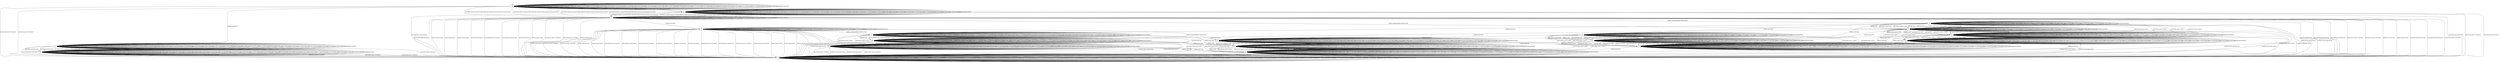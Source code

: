 digraph "../results/lsquicModels/lsquic-PSK-0/learnedModel" {
s0 [label=s0];
s1 [label=s1];
s2 [label=s2];
s3 [label=s3];
s4 [label=s4];
s5 [label=s5];
s6 [label=s6];
s7 [label=s7];
s8 [label=s8];
s9 [label=s9];
s10 [label=s10];
s11 [label=s11];
s12 [label=s12];
s13 [label=s13];
s14 [label=s14];
s15 [label=s15];
s16 [label=s16];
s17 [label=s17];
s18 [label=s18];
s19 [label=s19];
s0 -> s4  [label="initPing_short/PingACK "];
s0 -> s4  [label="initPing_long/PingACK "];
s0 -> s3  [label="initConClose_short/<ConClosed> "];
s0 -> s3  [label="initConClose_long/<ConClosed> "];
s0 -> s2  [label="initCltHello-vldACK_short/initSvrHello,hndEncExt,hndFin,NewSessionTicket,NewSessionTicket "];
s0 -> s2  [label="initCltHello-vldACK_long/initSvrHello,hndEncExt,hndFin,NewSessionTicket,NewSessionTicket "];
s0 -> s2  [label="initCltHello-invldACK_short/initSvrHello,hndEncExt,hndFin,NewSessionTicket,NewSessionTicket "];
s0 -> s2  [label="initCltHello-invldACK_long/initSvrHello,hndEncExt,hndFin,NewSessionTicket,NewSessionTicket "];
s0 -> s0  [label="initNoFr_short/ "];
s0 -> s0  [label="initNoFr_long/ "];
s0 -> s0  [label="initUnxpFrType_short/ "];
s0 -> s0  [label="initUnxpFrType_long/ "];
s0 -> s0  [label="hndPing_short/ "];
s0 -> s0  [label="hndPing_long/ "];
s0 -> s0  [label="hndFin_short/ "];
s0 -> s0  [label="hndFin_long/ "];
s0 -> s0  [label="hndConClose_short/ "];
s0 -> s0  [label="hndConClose_long/ "];
s0 -> s0  [label="hndNoFr_short/ "];
s0 -> s0  [label="hndNoFr_long/ "];
s0 -> s0  [label="hndUnxpFrType_short/ "];
s0 -> s0  [label="hndUnxpFrType_long/ "];
s0 -> s0  [label="VldNewConID_short/ "];
s0 -> s0  [label="VldNewConID_long/ "];
s0 -> s0  [label="InvldNewConID_short/ "];
s0 -> s0  [label="InvldNewConID_long/ "];
s0 -> s0  [label="0rttPing_short/ "];
s0 -> s0  [label="0rttPing_long/ "];
s0 -> s0  [label="0rttConClose_short/ "];
s0 -> s0  [label="0rttConClose_long/ "];
s0 -> s0  [label="0rttFin_short/ "];
s0 -> s0  [label="0rttFin_long/ "];
s0 -> s0  [label="0rttNoFr_short/ "];
s0 -> s0  [label="0rttNoFr_long/ "];
s0 -> s0  [label="0rttUnxpFrType_short/ "];
s0 -> s0  [label="0rttUnxpFrType_long/ "];
s0 -> s0  [label="0rttACK_short/ "];
s0 -> s0  [label="0rttACK_long/ "];
s0 -> s0  [label="[ChgDestConID-Ori]/ "];
s0 -> s1  [label="[RmPadFrmInitPkts]/ "];
s1 -> s1  [label="initPing_short/ "];
s1 -> s1  [label="initPing_long/ "];
s1 -> s3  [label="initConClose_short/<ConClosed> "];
s1 -> s3  [label="initConClose_long/<ConClosed> "];
s1 -> s6  [label="initCltHello-vldACK_short/ "];
s1 -> s6  [label="initCltHello-vldACK_long/ "];
s1 -> s6  [label="initCltHello-invldACK_short/ "];
s1 -> s6  [label="initCltHello-invldACK_long/ "];
s1 -> s1  [label="initNoFr_short/ "];
s1 -> s1  [label="initNoFr_long/ "];
s1 -> s1  [label="initUnxpFrType_short/ "];
s1 -> s1  [label="initUnxpFrType_long/ "];
s1 -> s1  [label="hndPing_short/ "];
s1 -> s1  [label="hndPing_long/ "];
s1 -> s1  [label="hndFin_short/ "];
s1 -> s1  [label="hndFin_long/ "];
s1 -> s1  [label="hndConClose_short/ "];
s1 -> s1  [label="hndConClose_long/ "];
s1 -> s1  [label="hndNoFr_short/ "];
s1 -> s1  [label="hndNoFr_long/ "];
s1 -> s1  [label="hndUnxpFrType_short/ "];
s1 -> s1  [label="hndUnxpFrType_long/ "];
s1 -> s1  [label="VldNewConID_short/ "];
s1 -> s1  [label="VldNewConID_long/ "];
s1 -> s1  [label="InvldNewConID_short/ "];
s1 -> s1  [label="InvldNewConID_long/ "];
s1 -> s1  [label="0rttPing_short/ "];
s1 -> s1  [label="0rttPing_long/ "];
s1 -> s1  [label="0rttConClose_short/ "];
s1 -> s1  [label="0rttConClose_long/ "];
s1 -> s1  [label="0rttFin_short/ "];
s1 -> s1  [label="0rttFin_long/ "];
s1 -> s1  [label="0rttNoFr_short/ "];
s1 -> s1  [label="0rttNoFr_long/ "];
s1 -> s1  [label="0rttUnxpFrType_short/ "];
s1 -> s1  [label="0rttUnxpFrType_long/ "];
s1 -> s1  [label="0rttACK_short/ "];
s1 -> s1  [label="0rttACK_long/ "];
s1 -> s1  [label="[ChgDestConID-Ori]/ "];
s1 -> s1  [label="[RmPadFrmInitPkts]/ "];
s2 -> s2  [label="initPing_short/PingACK "];
s2 -> s2  [label="initPing_long/PingACK "];
s2 -> s3  [label="initConClose_short/<ConClosed> "];
s2 -> s3  [label="initConClose_long/<ConClosed> "];
s2 -> s2  [label="initCltHello-vldACK_short/ "];
s2 -> s2  [label="initCltHello-vldACK_long/ "];
s2 -> s2  [label="initCltHello-invldACK_short/ "];
s2 -> s2  [label="initCltHello-invldACK_long/ "];
s2 -> s3  [label="initNoFr_short/ConClose "];
s2 -> s3  [label="initNoFr_long/ConClose "];
s2 -> s3  [label="initUnxpFrType_short/ConClose "];
s2 -> s3  [label="initUnxpFrType_long/ConClose "];
s2 -> s2  [label="hndPing_short/PingACK "];
s2 -> s2  [label="hndPing_long/PingACK "];
s2 -> s5  [label="hndFin_short/HndshkDone,VldNewConID "];
s2 -> s12  [label="hndFin_long/HndshkDone,VldNewConID "];
s2 -> s3  [label="hndConClose_short/<ConClosed> "];
s2 -> s3  [label="hndConClose_long/<ConClosed> "];
s2 -> s3  [label="hndNoFr_short/ConClose "];
s2 -> s3  [label="hndNoFr_long/ConClose "];
s2 -> s3  [label="hndUnxpFrType_short/ConClose "];
s2 -> s3  [label="hndUnxpFrType_long/ConClose "];
s2 -> s2  [label="VldNewConID_short/ "];
s2 -> s2  [label="VldNewConID_long/ "];
s2 -> s2  [label="InvldNewConID_short/ "];
s2 -> s2  [label="InvldNewConID_long/ "];
s2 -> s2  [label="0rttPing_short/PingACK "];
s2 -> s2  [label="0rttPing_long/PingACK "];
s2 -> s3  [label="0rttConClose_short/<ConClosed> "];
s2 -> s3  [label="0rttConClose_long/<ConClosed> "];
s2 -> s3  [label="0rttFin_short/ConClose "];
s2 -> s3  [label="0rttFin_long/ConClose "];
s2 -> s3  [label="0rttNoFr_short/ConClose "];
s2 -> s3  [label="0rttNoFr_long/ConClose "];
s2 -> s3  [label="0rttUnxpFrType_short/ConClose "];
s2 -> s3  [label="0rttUnxpFrType_long/ConClose "];
s2 -> s3  [label="0rttACK_short/ConClose "];
s2 -> s3  [label="0rttACK_long/ConClose "];
s2 -> s16  [label="[ChgDestConID-Ori]/ "];
s2 -> s2  [label="[RmPadFrmInitPkts]/ "];
s3 -> s3  [label="initPing_short/<ConClosed> "];
s3 -> s3  [label="initPing_long/<ConClosed> "];
s3 -> s3  [label="initConClose_short/<ConClosed> "];
s3 -> s3  [label="initConClose_long/<ConClosed> "];
s3 -> s3  [label="initCltHello-vldACK_short/<ConClosed> "];
s3 -> s3  [label="initCltHello-vldACK_long/<ConClosed> "];
s3 -> s3  [label="initCltHello-invldACK_short/<ConClosed> "];
s3 -> s3  [label="initCltHello-invldACK_long/<ConClosed> "];
s3 -> s3  [label="initNoFr_short/<ConClosed> "];
s3 -> s3  [label="initNoFr_long/<ConClosed> "];
s3 -> s3  [label="initUnxpFrType_short/<ConClosed> "];
s3 -> s3  [label="initUnxpFrType_long/<ConClosed> "];
s3 -> s3  [label="hndPing_short/<ConClosed> "];
s3 -> s3  [label="hndPing_long/<ConClosed> "];
s3 -> s3  [label="hndFin_short/<ConClosed> "];
s3 -> s3  [label="hndFin_long/<ConClosed> "];
s3 -> s3  [label="hndConClose_short/<ConClosed> "];
s3 -> s3  [label="hndConClose_long/<ConClosed> "];
s3 -> s3  [label="hndNoFr_short/<ConClosed> "];
s3 -> s3  [label="hndNoFr_long/<ConClosed> "];
s3 -> s3  [label="hndUnxpFrType_short/<ConClosed> "];
s3 -> s3  [label="hndUnxpFrType_long/<ConClosed> "];
s3 -> s3  [label="VldNewConID_short/<ConClosed> "];
s3 -> s3  [label="VldNewConID_long/<ConClosed> "];
s3 -> s3  [label="InvldNewConID_short/<ConClosed> "];
s3 -> s3  [label="InvldNewConID_long/<ConClosed> "];
s3 -> s3  [label="0rttPing_short/<ConClosed> "];
s3 -> s3  [label="0rttPing_long/<ConClosed> "];
s3 -> s3  [label="0rttConClose_short/<ConClosed> "];
s3 -> s3  [label="0rttConClose_long/<ConClosed> "];
s3 -> s3  [label="0rttFin_short/<ConClosed> "];
s3 -> s3  [label="0rttFin_long/<ConClosed> "];
s3 -> s3  [label="0rttNoFr_short/<ConClosed> "];
s3 -> s3  [label="0rttNoFr_long/<ConClosed> "];
s3 -> s3  [label="0rttUnxpFrType_short/<ConClosed> "];
s3 -> s3  [label="0rttUnxpFrType_long/<ConClosed> "];
s3 -> s3  [label="0rttACK_short/<ConClosed> "];
s3 -> s3  [label="0rttACK_long/<ConClosed> "];
s3 -> s3  [label="[ChgDestConID-Ori]/<ConClosed> "];
s3 -> s3  [label="[RmPadFrmInitPkts]/<ConClosed> "];
s4 -> s4  [label="initPing_short/PingACK "];
s4 -> s4  [label="initPing_long/PingACK "];
s4 -> s3  [label="initConClose_short/<ConClosed> "];
s4 -> s3  [label="initConClose_long/<ConClosed> "];
s4 -> s2  [label="initCltHello-vldACK_short/initSvrHello,hndEncExt,hndFin,NewSessionTicket,NewSessionTicket "];
s4 -> s2  [label="initCltHello-vldACK_long/initSvrHello,hndEncExt,hndFin,NewSessionTicket,NewSessionTicket "];
s4 -> s2  [label="initCltHello-invldACK_short/initSvrHello,hndEncExt,hndFin,NewSessionTicket,NewSessionTicket "];
s4 -> s2  [label="initCltHello-invldACK_long/initSvrHello,hndEncExt,hndFin,NewSessionTicket,NewSessionTicket "];
s4 -> s4  [label="initNoFr_short/ "];
s4 -> s4  [label="initNoFr_long/ "];
s4 -> s3  [label="initUnxpFrType_short/ConClose "];
s4 -> s3  [label="initUnxpFrType_long/ConClose "];
s4 -> s4  [label="hndPing_short/ "];
s4 -> s4  [label="hndPing_long/ "];
s4 -> s4  [label="hndFin_short/ "];
s4 -> s4  [label="hndFin_long/ "];
s4 -> s4  [label="hndConClose_short/ "];
s4 -> s4  [label="hndConClose_long/ "];
s4 -> s4  [label="hndNoFr_short/ "];
s4 -> s4  [label="hndNoFr_long/ "];
s4 -> s4  [label="hndUnxpFrType_short/ "];
s4 -> s4  [label="hndUnxpFrType_long/ "];
s4 -> s4  [label="VldNewConID_short/ "];
s4 -> s4  [label="VldNewConID_long/ "];
s4 -> s4  [label="InvldNewConID_short/ "];
s4 -> s4  [label="InvldNewConID_long/ "];
s4 -> s4  [label="0rttPing_short/ "];
s4 -> s4  [label="0rttPing_long/ "];
s4 -> s4  [label="0rttConClose_short/ "];
s4 -> s4  [label="0rttConClose_long/ "];
s4 -> s4  [label="0rttFin_short/ "];
s4 -> s4  [label="0rttFin_long/ "];
s4 -> s4  [label="0rttNoFr_short/ "];
s4 -> s4  [label="0rttNoFr_long/ "];
s4 -> s4  [label="0rttUnxpFrType_short/ "];
s4 -> s4  [label="0rttUnxpFrType_long/ "];
s4 -> s4  [label="0rttACK_short/ "];
s4 -> s4  [label="0rttACK_long/ "];
s4 -> s4  [label="[ChgDestConID-Ori]/ "];
s4 -> s4  [label="[RmPadFrmInitPkts]/ "];
s5 -> s5  [label="initPing_short/ "];
s5 -> s12  [label="initPing_long/ "];
s5 -> s15  [label="initConClose_short/<ConAct> "];
s5 -> s15  [label="initConClose_long/<ConAct> "];
s5 -> s5  [label="initCltHello-vldACK_short/ "];
s5 -> s12  [label="initCltHello-vldACK_long/ "];
s5 -> s5  [label="initCltHello-invldACK_short/ "];
s5 -> s12  [label="initCltHello-invldACK_long/ "];
s5 -> s5  [label="initNoFr_short/ "];
s5 -> s12  [label="initNoFr_long/ "];
s5 -> s5  [label="initUnxpFrType_short/ "];
s5 -> s12  [label="initUnxpFrType_long/ "];
s5 -> s5  [label="hndPing_short/ "];
s5 -> s12  [label="hndPing_long/ "];
s5 -> s5  [label="hndFin_short/ "];
s5 -> s12  [label="hndFin_long/ "];
s5 -> s15  [label="hndConClose_short/<ConAct> "];
s5 -> s15  [label="hndConClose_long/<ConAct> "];
s5 -> s5  [label="hndNoFr_short/ "];
s5 -> s12  [label="hndNoFr_long/ "];
s5 -> s5  [label="hndUnxpFrType_short/ "];
s5 -> s12  [label="hndUnxpFrType_long/ "];
s5 -> s8  [label="VldNewConID_short/ "];
s5 -> s19  [label="VldNewConID_long/ "];
s5 -> s3  [label="InvldNewConID_short/ConClose "];
s5 -> s3  [label="InvldNewConID_long/ConClose "];
s5 -> s5  [label="0rttPing_short/ "];
s5 -> s5  [label="0rttPing_long/ "];
s5 -> s5  [label="0rttConClose_short/ "];
s5 -> s5  [label="0rttConClose_long/ "];
s5 -> s5  [label="0rttFin_short/ "];
s5 -> s5  [label="0rttFin_long/ "];
s5 -> s5  [label="0rttNoFr_short/ "];
s5 -> s5  [label="0rttNoFr_long/ "];
s5 -> s5  [label="0rttUnxpFrType_short/ "];
s5 -> s5  [label="0rttUnxpFrType_long/ "];
s5 -> s5  [label="0rttACK_short/ "];
s5 -> s5  [label="0rttACK_long/ "];
s5 -> s7  [label="[ChgDestConID-Ori]/ "];
s5 -> s5  [label="[RmPadFrmInitPkts]/ "];
s6 -> s6  [label="initPing_short/ "];
s6 -> s6  [label="initPing_long/ "];
s6 -> s3  [label="initConClose_short/<ConClosed> "];
s6 -> s3  [label="initConClose_long/<ConClosed> "];
s6 -> s6  [label="initCltHello-vldACK_short/ "];
s6 -> s6  [label="initCltHello-vldACK_long/ "];
s6 -> s6  [label="initCltHello-invldACK_short/ "];
s6 -> s6  [label="initCltHello-invldACK_long/ "];
s6 -> s6  [label="initNoFr_short/ "];
s6 -> s6  [label="initNoFr_long/ "];
s6 -> s6  [label="initUnxpFrType_short/ "];
s6 -> s6  [label="initUnxpFrType_long/ "];
s6 -> s6  [label="hndPing_short/ "];
s6 -> s6  [label="hndPing_long/ "];
s6 -> s6  [label="hndFin_short/ "];
s6 -> s6  [label="hndFin_long/ "];
s6 -> s6  [label="hndConClose_short/ "];
s6 -> s6  [label="hndConClose_long/ "];
s6 -> s6  [label="hndNoFr_short/ "];
s6 -> s6  [label="hndNoFr_long/ "];
s6 -> s6  [label="hndUnxpFrType_short/ "];
s6 -> s6  [label="hndUnxpFrType_long/ "];
s6 -> s6  [label="VldNewConID_short/ "];
s6 -> s6  [label="VldNewConID_long/ "];
s6 -> s6  [label="InvldNewConID_short/ "];
s6 -> s6  [label="InvldNewConID_long/ "];
s6 -> s6  [label="0rttPing_short/ "];
s6 -> s6  [label="0rttPing_long/ "];
s6 -> s3  [label="0rttConClose_short/<ConClosed> "];
s6 -> s3  [label="0rttConClose_long/<ConClosed> "];
s6 -> s6  [label="0rttFin_short/ "];
s6 -> s6  [label="0rttFin_long/ "];
s6 -> s6  [label="0rttNoFr_short/ "];
s6 -> s6  [label="0rttNoFr_long/ "];
s6 -> s6  [label="0rttUnxpFrType_short/ "];
s6 -> s6  [label="0rttUnxpFrType_long/ "];
s6 -> s6  [label="0rttACK_short/ "];
s6 -> s6  [label="0rttACK_long/ "];
s6 -> s6  [label="[ChgDestConID-Ori]/ "];
s6 -> s6  [label="[RmPadFrmInitPkts]/ "];
s7 -> s7  [label="initPing_short/ "];
s7 -> s7  [label="initPing_long/ "];
s7 -> s7  [label="initConClose_short/ "];
s7 -> s7  [label="initConClose_long/ "];
s7 -> s7  [label="initCltHello-vldACK_short/ "];
s7 -> s7  [label="initCltHello-vldACK_long/ "];
s7 -> s7  [label="initCltHello-invldACK_short/ "];
s7 -> s7  [label="initCltHello-invldACK_long/ "];
s7 -> s7  [label="initNoFr_short/ "];
s7 -> s7  [label="initNoFr_long/ "];
s7 -> s7  [label="initUnxpFrType_short/ "];
s7 -> s7  [label="initUnxpFrType_long/ "];
s7 -> s7  [label="hndPing_short/ "];
s7 -> s18  [label="hndPing_long/ "];
s7 -> s7  [label="hndFin_short/ "];
s7 -> s18  [label="hndFin_long/ "];
s7 -> s10  [label="hndConClose_short/<ConAct> "];
s7 -> s10  [label="hndConClose_long/<ConAct> "];
s7 -> s7  [label="hndNoFr_short/ "];
s7 -> s18  [label="hndNoFr_long/ "];
s7 -> s7  [label="hndUnxpFrType_short/ "];
s7 -> s18  [label="hndUnxpFrType_long/ "];
s7 -> s9  [label="VldNewConID_short/ "];
s7 -> s17  [label="VldNewConID_long/ "];
s7 -> s3  [label="InvldNewConID_short/ConClose "];
s7 -> s3  [label="InvldNewConID_long/ConClose "];
s7 -> s7  [label="0rttPing_short/ "];
s7 -> s7  [label="0rttPing_long/ "];
s7 -> s7  [label="0rttConClose_short/ "];
s7 -> s7  [label="0rttConClose_long/ "];
s7 -> s7  [label="0rttFin_short/ "];
s7 -> s7  [label="0rttFin_long/ "];
s7 -> s7  [label="0rttNoFr_short/ "];
s7 -> s7  [label="0rttNoFr_long/ "];
s7 -> s7  [label="0rttUnxpFrType_short/ "];
s7 -> s7  [label="0rttUnxpFrType_long/ "];
s7 -> s7  [label="0rttACK_short/ "];
s7 -> s7  [label="0rttACK_long/ "];
s7 -> s7  [label="[ChgDestConID-Ori]/ "];
s7 -> s7  [label="[RmPadFrmInitPkts]/ "];
s8 -> s8  [label="initPing_short/ "];
s8 -> s19  [label="initPing_long/ "];
s8 -> s14  [label="initConClose_short/<ConAct> "];
s8 -> s14  [label="initConClose_long/<ConAct> "];
s8 -> s8  [label="initCltHello-vldACK_short/ "];
s8 -> s19  [label="initCltHello-vldACK_long/ "];
s8 -> s8  [label="initCltHello-invldACK_short/ "];
s8 -> s19  [label="initCltHello-invldACK_long/ "];
s8 -> s8  [label="initNoFr_short/ "];
s8 -> s19  [label="initNoFr_long/ "];
s8 -> s8  [label="initUnxpFrType_short/ "];
s8 -> s19  [label="initUnxpFrType_long/ "];
s8 -> s8  [label="hndPing_short/ "];
s8 -> s19  [label="hndPing_long/ "];
s8 -> s8  [label="hndFin_short/ "];
s8 -> s19  [label="hndFin_long/ "];
s8 -> s14  [label="hndConClose_short/<ConAct> "];
s8 -> s14  [label="hndConClose_long/<ConAct> "];
s8 -> s8  [label="hndNoFr_short/ "];
s8 -> s19  [label="hndNoFr_long/ "];
s8 -> s8  [label="hndUnxpFrType_short/ "];
s8 -> s19  [label="hndUnxpFrType_long/ "];
s8 -> s8  [label="VldNewConID_short/ "];
s8 -> s19  [label="VldNewConID_long/ "];
s8 -> s8  [label="InvldNewConID_short/ "];
s8 -> s19  [label="InvldNewConID_long/ "];
s8 -> s8  [label="0rttPing_short/ "];
s8 -> s8  [label="0rttPing_long/ "];
s8 -> s8  [label="0rttConClose_short/ "];
s8 -> s8  [label="0rttConClose_long/ "];
s8 -> s8  [label="0rttFin_short/ "];
s8 -> s8  [label="0rttFin_long/ "];
s8 -> s8  [label="0rttNoFr_short/ "];
s8 -> s8  [label="0rttNoFr_long/ "];
s8 -> s8  [label="0rttUnxpFrType_short/ "];
s8 -> s8  [label="0rttUnxpFrType_long/ "];
s8 -> s8  [label="0rttACK_short/ "];
s8 -> s8  [label="0rttACK_long/ "];
s8 -> s9  [label="[ChgDestConID-Ori]/ "];
s8 -> s8  [label="[RmPadFrmInitPkts]/ "];
s9 -> s9  [label="initPing_short/ "];
s9 -> s9  [label="initPing_long/ "];
s9 -> s9  [label="initConClose_short/ "];
s9 -> s9  [label="initConClose_long/ "];
s9 -> s9  [label="initCltHello-vldACK_short/ "];
s9 -> s9  [label="initCltHello-vldACK_long/ "];
s9 -> s9  [label="initCltHello-invldACK_short/ "];
s9 -> s9  [label="initCltHello-invldACK_long/ "];
s9 -> s9  [label="initNoFr_short/ "];
s9 -> s9  [label="initNoFr_long/ "];
s9 -> s9  [label="initUnxpFrType_short/ "];
s9 -> s9  [label="initUnxpFrType_long/ "];
s9 -> s9  [label="hndPing_short/ "];
s9 -> s17  [label="hndPing_long/ "];
s9 -> s9  [label="hndFin_short/ "];
s9 -> s17  [label="hndFin_long/ "];
s9 -> s11  [label="hndConClose_short/<ConAct> "];
s9 -> s11  [label="hndConClose_long/<ConAct> "];
s9 -> s9  [label="hndNoFr_short/ "];
s9 -> s17  [label="hndNoFr_long/ "];
s9 -> s9  [label="hndUnxpFrType_short/ "];
s9 -> s17  [label="hndUnxpFrType_long/ "];
s9 -> s9  [label="VldNewConID_short/ "];
s9 -> s17  [label="VldNewConID_long/ "];
s9 -> s9  [label="InvldNewConID_short/ "];
s9 -> s17  [label="InvldNewConID_long/ "];
s9 -> s9  [label="0rttPing_short/ "];
s9 -> s9  [label="0rttPing_long/ "];
s9 -> s9  [label="0rttConClose_short/ "];
s9 -> s9  [label="0rttConClose_long/ "];
s9 -> s9  [label="0rttFin_short/ "];
s9 -> s9  [label="0rttFin_long/ "];
s9 -> s9  [label="0rttNoFr_short/ "];
s9 -> s9  [label="0rttNoFr_long/ "];
s9 -> s9  [label="0rttUnxpFrType_short/ "];
s9 -> s9  [label="0rttUnxpFrType_long/ "];
s9 -> s9  [label="0rttACK_short/ "];
s9 -> s9  [label="0rttACK_long/ "];
s9 -> s9  [label="[ChgDestConID-Ori]/ "];
s9 -> s9  [label="[RmPadFrmInitPkts]/ "];
s10 -> s10  [label="initPing_short/ "];
s10 -> s10  [label="initPing_long/ "];
s10 -> s10  [label="initConClose_short/ "];
s10 -> s10  [label="initConClose_long/ "];
s10 -> s10  [label="initCltHello-vldACK_short/ "];
s10 -> s10  [label="initCltHello-vldACK_long/ "];
s10 -> s10  [label="initCltHello-invldACK_short/ "];
s10 -> s10  [label="initCltHello-invldACK_long/ "];
s10 -> s10  [label="initNoFr_short/ "];
s10 -> s10  [label="initNoFr_long/ "];
s10 -> s10  [label="initUnxpFrType_short/ "];
s10 -> s10  [label="initUnxpFrType_long/ "];
s10 -> s10  [label="hndPing_short/ "];
s10 -> s10  [label="hndPing_long/ "];
s10 -> s10  [label="hndFin_short/ "];
s10 -> s10  [label="hndFin_long/ "];
s10 -> s3  [label="hndConClose_short/<ConClosed> "];
s10 -> s3  [label="hndConClose_long/<ConClosed> "];
s10 -> s10  [label="hndNoFr_short/ "];
s10 -> s10  [label="hndNoFr_long/ "];
s10 -> s10  [label="hndUnxpFrType_short/ "];
s10 -> s10  [label="hndUnxpFrType_long/ "];
s10 -> s11  [label="VldNewConID_short/ "];
s10 -> s11  [label="VldNewConID_long/ "];
s10 -> s3  [label="InvldNewConID_short/ConClose "];
s10 -> s3  [label="InvldNewConID_long/ConClose "];
s10 -> s10  [label="0rttPing_short/ "];
s10 -> s10  [label="0rttPing_long/ "];
s10 -> s10  [label="0rttConClose_short/ "];
s10 -> s10  [label="0rttConClose_long/ "];
s10 -> s10  [label="0rttFin_short/ "];
s10 -> s10  [label="0rttFin_long/ "];
s10 -> s10  [label="0rttNoFr_short/ "];
s10 -> s10  [label="0rttNoFr_long/ "];
s10 -> s10  [label="0rttUnxpFrType_short/ "];
s10 -> s10  [label="0rttUnxpFrType_long/ "];
s10 -> s10  [label="0rttACK_short/ "];
s10 -> s10  [label="0rttACK_long/ "];
s10 -> s10  [label="[ChgDestConID-Ori]/ "];
s10 -> s10  [label="[RmPadFrmInitPkts]/ "];
s11 -> s11  [label="initPing_short/ "];
s11 -> s11  [label="initPing_long/ "];
s11 -> s11  [label="initConClose_short/ "];
s11 -> s11  [label="initConClose_long/ "];
s11 -> s11  [label="initCltHello-vldACK_short/ "];
s11 -> s11  [label="initCltHello-vldACK_long/ "];
s11 -> s11  [label="initCltHello-invldACK_short/ "];
s11 -> s11  [label="initCltHello-invldACK_long/ "];
s11 -> s11  [label="initNoFr_short/ "];
s11 -> s11  [label="initNoFr_long/ "];
s11 -> s11  [label="initUnxpFrType_short/ "];
s11 -> s11  [label="initUnxpFrType_long/ "];
s11 -> s11  [label="hndPing_short/ "];
s11 -> s11  [label="hndPing_long/ "];
s11 -> s11  [label="hndFin_short/ "];
s11 -> s11  [label="hndFin_long/ "];
s11 -> s3  [label="hndConClose_short/<ConClosed> "];
s11 -> s3  [label="hndConClose_long/<ConClosed> "];
s11 -> s11  [label="hndNoFr_short/ "];
s11 -> s11  [label="hndNoFr_long/ "];
s11 -> s11  [label="hndUnxpFrType_short/ "];
s11 -> s11  [label="hndUnxpFrType_long/ "];
s11 -> s11  [label="VldNewConID_short/ "];
s11 -> s11  [label="VldNewConID_long/ "];
s11 -> s11  [label="InvldNewConID_short/ "];
s11 -> s11  [label="InvldNewConID_long/ "];
s11 -> s11  [label="0rttPing_short/ "];
s11 -> s11  [label="0rttPing_long/ "];
s11 -> s11  [label="0rttConClose_short/ "];
s11 -> s11  [label="0rttConClose_long/ "];
s11 -> s11  [label="0rttFin_short/ "];
s11 -> s11  [label="0rttFin_long/ "];
s11 -> s11  [label="0rttNoFr_short/ "];
s11 -> s11  [label="0rttNoFr_long/ "];
s11 -> s11  [label="0rttUnxpFrType_short/ "];
s11 -> s11  [label="0rttUnxpFrType_long/ "];
s11 -> s11  [label="0rttACK_short/ "];
s11 -> s11  [label="0rttACK_long/ "];
s11 -> s11  [label="[ChgDestConID-Ori]/ "];
s11 -> s11  [label="[RmPadFrmInitPkts]/ "];
s12 -> s12  [label="initPing_short/ "];
s12 -> s15  [label="initPing_long/ "];
s12 -> s15  [label="initConClose_short/<ConAct> "];
s12 -> s13  [label="initConClose_long/<ConAct> "];
s12 -> s12  [label="initCltHello-vldACK_short/ "];
s12 -> s15  [label="initCltHello-vldACK_long/ "];
s12 -> s12  [label="initCltHello-invldACK_short/ "];
s12 -> s15  [label="initCltHello-invldACK_long/ "];
s12 -> s12  [label="initNoFr_short/ "];
s12 -> s15  [label="initNoFr_long/ "];
s12 -> s12  [label="initUnxpFrType_short/ "];
s12 -> s15  [label="initUnxpFrType_long/ "];
s12 -> s12  [label="hndPing_short/ "];
s12 -> s15  [label="hndPing_long/ "];
s12 -> s12  [label="hndFin_short/ "];
s12 -> s15  [label="hndFin_long/ "];
s12 -> s15  [label="hndConClose_short/<ConAct> "];
s12 -> s13  [label="hndConClose_long/<ConAct> "];
s12 -> s12  [label="hndNoFr_short/ "];
s12 -> s15  [label="hndNoFr_long/ "];
s12 -> s12  [label="hndUnxpFrType_short/ "];
s12 -> s15  [label="hndUnxpFrType_long/ "];
s12 -> s19  [label="VldNewConID_short/ "];
s12 -> s14  [label="VldNewConID_long/ "];
s12 -> s3  [label="InvldNewConID_short/ConClose "];
s12 -> s3  [label="InvldNewConID_long/ConClose "];
s12 -> s12  [label="0rttPing_short/ "];
s12 -> s12  [label="0rttPing_long/ "];
s12 -> s12  [label="0rttConClose_short/ "];
s12 -> s12  [label="0rttConClose_long/ "];
s12 -> s12  [label="0rttFin_short/ "];
s12 -> s12  [label="0rttFin_long/ "];
s12 -> s12  [label="0rttNoFr_short/ "];
s12 -> s12  [label="0rttNoFr_long/ "];
s12 -> s12  [label="0rttUnxpFrType_short/ "];
s12 -> s12  [label="0rttUnxpFrType_long/ "];
s12 -> s12  [label="0rttACK_short/ "];
s12 -> s12  [label="0rttACK_long/ "];
s12 -> s18  [label="[ChgDestConID-Ori]/ "];
s12 -> s12  [label="[RmPadFrmInitPkts]/ "];
s13 -> s13  [label="initPing_short/ "];
s13 -> s13  [label="initPing_long/ "];
s13 -> s13  [label="initConClose_short/<ConAct> "];
s13 -> s13  [label="initConClose_long/<ConAct> "];
s13 -> s13  [label="initCltHello-vldACK_short/ "];
s13 -> s13  [label="initCltHello-vldACK_long/ "];
s13 -> s13  [label="initCltHello-invldACK_short/ "];
s13 -> s13  [label="initCltHello-invldACK_long/ "];
s13 -> s13  [label="initNoFr_short/ "];
s13 -> s13  [label="initNoFr_long/ "];
s13 -> s13  [label="initUnxpFrType_short/ "];
s13 -> s13  [label="initUnxpFrType_long/ "];
s13 -> s13  [label="hndPing_short/ "];
s13 -> s13  [label="hndPing_long/ "];
s13 -> s13  [label="hndFin_short/ "];
s13 -> s13  [label="hndFin_long/ "];
s13 -> s13  [label="hndConClose_short/<ConAct> "];
s13 -> s13  [label="hndConClose_long/<ConAct> "];
s13 -> s13  [label="hndNoFr_short/ "];
s13 -> s13  [label="hndNoFr_long/ "];
s13 -> s13  [label="hndUnxpFrType_short/ "];
s13 -> s13  [label="hndUnxpFrType_long/ "];
s13 -> s14  [label="VldNewConID_short/ "];
s13 -> s14  [label="VldNewConID_long/ "];
s13 -> s3  [label="InvldNewConID_short/ConClose "];
s13 -> s3  [label="InvldNewConID_long/ConClose "];
s13 -> s13  [label="0rttPing_short/ "];
s13 -> s13  [label="0rttPing_long/ "];
s13 -> s13  [label="0rttConClose_short/ "];
s13 -> s13  [label="0rttConClose_long/ "];
s13 -> s13  [label="0rttFin_short/ "];
s13 -> s13  [label="0rttFin_long/ "];
s13 -> s13  [label="0rttNoFr_short/ "];
s13 -> s13  [label="0rttNoFr_long/ "];
s13 -> s13  [label="0rttUnxpFrType_short/ "];
s13 -> s13  [label="0rttUnxpFrType_long/ "];
s13 -> s13  [label="0rttACK_short/ "];
s13 -> s13  [label="0rttACK_long/ "];
s13 -> s11  [label="[ChgDestConID-Ori]/ "];
s13 -> s13  [label="[RmPadFrmInitPkts]/ "];
s14 -> s14  [label="initPing_short/ "];
s14 -> s14  [label="initPing_long/ "];
s14 -> s14  [label="initConClose_short/<ConAct> "];
s14 -> s14  [label="initConClose_long/<ConAct> "];
s14 -> s14  [label="initCltHello-vldACK_short/ "];
s14 -> s14  [label="initCltHello-vldACK_long/ "];
s14 -> s14  [label="initCltHello-invldACK_short/ "];
s14 -> s14  [label="initCltHello-invldACK_long/ "];
s14 -> s14  [label="initNoFr_short/ "];
s14 -> s14  [label="initNoFr_long/ "];
s14 -> s14  [label="initUnxpFrType_short/ "];
s14 -> s14  [label="initUnxpFrType_long/ "];
s14 -> s14  [label="hndPing_short/ "];
s14 -> s14  [label="hndPing_long/ "];
s14 -> s14  [label="hndFin_short/ "];
s14 -> s14  [label="hndFin_long/ "];
s14 -> s14  [label="hndConClose_short/<ConAct> "];
s14 -> s14  [label="hndConClose_long/<ConAct> "];
s14 -> s14  [label="hndNoFr_short/ "];
s14 -> s14  [label="hndNoFr_long/ "];
s14 -> s14  [label="hndUnxpFrType_short/ "];
s14 -> s14  [label="hndUnxpFrType_long/ "];
s14 -> s14  [label="VldNewConID_short/ "];
s14 -> s14  [label="VldNewConID_long/ "];
s14 -> s14  [label="InvldNewConID_short/ "];
s14 -> s14  [label="InvldNewConID_long/ "];
s14 -> s14  [label="0rttPing_short/ "];
s14 -> s14  [label="0rttPing_long/ "];
s14 -> s14  [label="0rttConClose_short/ "];
s14 -> s14  [label="0rttConClose_long/ "];
s14 -> s14  [label="0rttFin_short/ "];
s14 -> s14  [label="0rttFin_long/ "];
s14 -> s14  [label="0rttNoFr_short/ "];
s14 -> s14  [label="0rttNoFr_long/ "];
s14 -> s14  [label="0rttUnxpFrType_short/ "];
s14 -> s14  [label="0rttUnxpFrType_long/ "];
s14 -> s14  [label="0rttACK_short/ "];
s14 -> s14  [label="0rttACK_long/ "];
s14 -> s11  [label="[ChgDestConID-Ori]/ "];
s14 -> s14  [label="[RmPadFrmInitPkts]/ "];
s15 -> s15  [label="initPing_short/ "];
s15 -> s15  [label="initPing_long/ "];
s15 -> s13  [label="initConClose_short/<ConAct> "];
s15 -> s13  [label="initConClose_long/<ConAct> "];
s15 -> s15  [label="initCltHello-vldACK_short/ "];
s15 -> s15  [label="initCltHello-vldACK_long/ "];
s15 -> s15  [label="initCltHello-invldACK_short/ "];
s15 -> s15  [label="initCltHello-invldACK_long/ "];
s15 -> s15  [label="initNoFr_short/ "];
s15 -> s15  [label="initNoFr_long/ "];
s15 -> s15  [label="initUnxpFrType_short/ "];
s15 -> s15  [label="initUnxpFrType_long/ "];
s15 -> s15  [label="hndPing_short/ "];
s15 -> s15  [label="hndPing_long/ "];
s15 -> s15  [label="hndFin_short/ "];
s15 -> s15  [label="hndFin_long/ "];
s15 -> s13  [label="hndConClose_short/<ConAct> "];
s15 -> s13  [label="hndConClose_long/<ConAct> "];
s15 -> s15  [label="hndNoFr_short/ "];
s15 -> s15  [label="hndNoFr_long/ "];
s15 -> s15  [label="hndUnxpFrType_short/ "];
s15 -> s15  [label="hndUnxpFrType_long/ "];
s15 -> s14  [label="VldNewConID_short/ "];
s15 -> s14  [label="VldNewConID_long/ "];
s15 -> s3  [label="InvldNewConID_short/ConClose "];
s15 -> s3  [label="InvldNewConID_long/ConClose "];
s15 -> s15  [label="0rttPing_short/ "];
s15 -> s15  [label="0rttPing_long/ "];
s15 -> s15  [label="0rttConClose_short/ "];
s15 -> s15  [label="0rttConClose_long/ "];
s15 -> s15  [label="0rttFin_short/ "];
s15 -> s15  [label="0rttFin_long/ "];
s15 -> s15  [label="0rttNoFr_short/ "];
s15 -> s15  [label="0rttNoFr_long/ "];
s15 -> s15  [label="0rttUnxpFrType_short/ "];
s15 -> s15  [label="0rttUnxpFrType_long/ "];
s15 -> s15  [label="0rttACK_short/ "];
s15 -> s15  [label="0rttACK_long/ "];
s15 -> s10  [label="[ChgDestConID-Ori]/ "];
s15 -> s15  [label="[RmPadFrmInitPkts]/ "];
s16 -> s16  [label="initPing_short/PingACK "];
s16 -> s16  [label="initPing_long/PingACK "];
s16 -> s3  [label="initConClose_short/<ConClosed> "];
s16 -> s3  [label="initConClose_long/<ConClosed> "];
s16 -> s16  [label="initCltHello-vldACK_short/ "];
s16 -> s16  [label="initCltHello-vldACK_long/ "];
s16 -> s16  [label="initCltHello-invldACK_short/ "];
s16 -> s16  [label="initCltHello-invldACK_long/ "];
s16 -> s3  [label="initNoFr_short/ConClose "];
s16 -> s3  [label="initNoFr_long/ConClose "];
s16 -> s3  [label="initUnxpFrType_short/ConClose "];
s16 -> s3  [label="initUnxpFrType_long/ConClose "];
s16 -> s16  [label="hndPing_short/PingACK "];
s16 -> s16  [label="hndPing_long/PingACK "];
s16 -> s7  [label="hndFin_short/HndshkDone,VldNewConID "];
s16 -> s18  [label="hndFin_long/HndshkDone,VldNewConID "];
s16 -> s3  [label="hndConClose_short/<ConClosed> "];
s16 -> s3  [label="hndConClose_long/<ConClosed> "];
s16 -> s3  [label="hndNoFr_short/ConClose "];
s16 -> s3  [label="hndNoFr_long/ConClose "];
s16 -> s3  [label="hndUnxpFrType_short/ConClose "];
s16 -> s3  [label="hndUnxpFrType_long/ConClose "];
s16 -> s16  [label="VldNewConID_short/ "];
s16 -> s16  [label="VldNewConID_long/ "];
s16 -> s16  [label="InvldNewConID_short/ "];
s16 -> s16  [label="InvldNewConID_long/ "];
s16 -> s16  [label="0rttPing_short/PingACK "];
s16 -> s16  [label="0rttPing_long/PingACK "];
s16 -> s3  [label="0rttConClose_short/<ConClosed> "];
s16 -> s3  [label="0rttConClose_long/<ConClosed> "];
s16 -> s3  [label="0rttFin_short/ConClose "];
s16 -> s3  [label="0rttFin_long/ConClose "];
s16 -> s3  [label="0rttNoFr_short/ConClose "];
s16 -> s3  [label="0rttNoFr_long/ConClose "];
s16 -> s3  [label="0rttUnxpFrType_short/ConClose "];
s16 -> s3  [label="0rttUnxpFrType_long/ConClose "];
s16 -> s3  [label="0rttACK_short/ConClose "];
s16 -> s3  [label="0rttACK_long/ConClose "];
s16 -> s16  [label="[ChgDestConID-Ori]/ "];
s16 -> s16  [label="[RmPadFrmInitPkts]/ "];
s17 -> s17  [label="initPing_short/ "];
s17 -> s17  [label="initPing_long/ "];
s17 -> s17  [label="initConClose_short/ "];
s17 -> s17  [label="initConClose_long/ "];
s17 -> s17  [label="initCltHello-vldACK_short/ "];
s17 -> s17  [label="initCltHello-vldACK_long/ "];
s17 -> s17  [label="initCltHello-invldACK_short/ "];
s17 -> s17  [label="initCltHello-invldACK_long/ "];
s17 -> s17  [label="initNoFr_short/ "];
s17 -> s17  [label="initNoFr_long/ "];
s17 -> s17  [label="initUnxpFrType_short/ "];
s17 -> s17  [label="initUnxpFrType_long/ "];
s17 -> s17  [label="hndPing_short/ "];
s17 -> s11  [label="hndPing_long/ "];
s17 -> s17  [label="hndFin_short/ "];
s17 -> s11  [label="hndFin_long/ "];
s17 -> s11  [label="hndConClose_short/<ConAct> "];
s17 -> s11  [label="hndConClose_long/<ConAct> "];
s17 -> s17  [label="hndNoFr_short/ "];
s17 -> s11  [label="hndNoFr_long/ "];
s17 -> s17  [label="hndUnxpFrType_short/ "];
s17 -> s11  [label="hndUnxpFrType_long/ "];
s17 -> s17  [label="VldNewConID_short/ "];
s17 -> s11  [label="VldNewConID_long/ "];
s17 -> s17  [label="InvldNewConID_short/ "];
s17 -> s11  [label="InvldNewConID_long/ "];
s17 -> s17  [label="0rttPing_short/ "];
s17 -> s17  [label="0rttPing_long/ "];
s17 -> s17  [label="0rttConClose_short/ "];
s17 -> s17  [label="0rttConClose_long/ "];
s17 -> s17  [label="0rttFin_short/ "];
s17 -> s17  [label="0rttFin_long/ "];
s17 -> s17  [label="0rttNoFr_short/ "];
s17 -> s17  [label="0rttNoFr_long/ "];
s17 -> s17  [label="0rttUnxpFrType_short/ "];
s17 -> s17  [label="0rttUnxpFrType_long/ "];
s17 -> s17  [label="0rttACK_short/ "];
s17 -> s17  [label="0rttACK_long/ "];
s17 -> s17  [label="[ChgDestConID-Ori]/ "];
s17 -> s17  [label="[RmPadFrmInitPkts]/ "];
s18 -> s18  [label="initPing_short/ "];
s18 -> s18  [label="initPing_long/ "];
s18 -> s18  [label="initConClose_short/ "];
s18 -> s18  [label="initConClose_long/ "];
s18 -> s18  [label="initCltHello-vldACK_short/ "];
s18 -> s18  [label="initCltHello-vldACK_long/ "];
s18 -> s18  [label="initCltHello-invldACK_short/ "];
s18 -> s18  [label="initCltHello-invldACK_long/ "];
s18 -> s18  [label="initNoFr_short/ "];
s18 -> s18  [label="initNoFr_long/ "];
s18 -> s18  [label="initUnxpFrType_short/ "];
s18 -> s18  [label="initUnxpFrType_long/ "];
s18 -> s18  [label="hndPing_short/ "];
s18 -> s10  [label="hndPing_long/ "];
s18 -> s18  [label="hndFin_short/ "];
s18 -> s10  [label="hndFin_long/ "];
s18 -> s10  [label="hndConClose_short/<ConAct> "];
s18 -> s11  [label="hndConClose_long/<ConAct> "];
s18 -> s18  [label="hndNoFr_short/ "];
s18 -> s10  [label="hndNoFr_long/ "];
s18 -> s18  [label="hndUnxpFrType_short/ "];
s18 -> s10  [label="hndUnxpFrType_long/ "];
s18 -> s17  [label="VldNewConID_short/ "];
s18 -> s11  [label="VldNewConID_long/ "];
s18 -> s3  [label="InvldNewConID_short/ConClose "];
s18 -> s3  [label="InvldNewConID_long/ConClose "];
s18 -> s18  [label="0rttPing_short/ "];
s18 -> s18  [label="0rttPing_long/ "];
s18 -> s18  [label="0rttConClose_short/ "];
s18 -> s18  [label="0rttConClose_long/ "];
s18 -> s18  [label="0rttFin_short/ "];
s18 -> s18  [label="0rttFin_long/ "];
s18 -> s18  [label="0rttNoFr_short/ "];
s18 -> s18  [label="0rttNoFr_long/ "];
s18 -> s18  [label="0rttUnxpFrType_short/ "];
s18 -> s18  [label="0rttUnxpFrType_long/ "];
s18 -> s18  [label="0rttACK_short/ "];
s18 -> s18  [label="0rttACK_long/ "];
s18 -> s18  [label="[ChgDestConID-Ori]/ "];
s18 -> s18  [label="[RmPadFrmInitPkts]/ "];
s19 -> s19  [label="initPing_short/ "];
s19 -> s14  [label="initPing_long/ "];
s19 -> s14  [label="initConClose_short/<ConAct> "];
s19 -> s14  [label="initConClose_long/<ConAct> "];
s19 -> s19  [label="initCltHello-vldACK_short/ "];
s19 -> s14  [label="initCltHello-vldACK_long/ "];
s19 -> s19  [label="initCltHello-invldACK_short/ "];
s19 -> s14  [label="initCltHello-invldACK_long/ "];
s19 -> s19  [label="initNoFr_short/ "];
s19 -> s14  [label="initNoFr_long/ "];
s19 -> s19  [label="initUnxpFrType_short/ "];
s19 -> s14  [label="initUnxpFrType_long/ "];
s19 -> s19  [label="hndPing_short/ "];
s19 -> s14  [label="hndPing_long/ "];
s19 -> s19  [label="hndFin_short/ "];
s19 -> s14  [label="hndFin_long/ "];
s19 -> s14  [label="hndConClose_short/<ConAct> "];
s19 -> s14  [label="hndConClose_long/<ConAct> "];
s19 -> s19  [label="hndNoFr_short/ "];
s19 -> s14  [label="hndNoFr_long/ "];
s19 -> s19  [label="hndUnxpFrType_short/ "];
s19 -> s14  [label="hndUnxpFrType_long/ "];
s19 -> s19  [label="VldNewConID_short/ "];
s19 -> s14  [label="VldNewConID_long/ "];
s19 -> s19  [label="InvldNewConID_short/ "];
s19 -> s14  [label="InvldNewConID_long/ "];
s19 -> s19  [label="0rttPing_short/ "];
s19 -> s19  [label="0rttPing_long/ "];
s19 -> s19  [label="0rttConClose_short/ "];
s19 -> s19  [label="0rttConClose_long/ "];
s19 -> s19  [label="0rttFin_short/ "];
s19 -> s19  [label="0rttFin_long/ "];
s19 -> s19  [label="0rttNoFr_short/ "];
s19 -> s19  [label="0rttNoFr_long/ "];
s19 -> s19  [label="0rttUnxpFrType_short/ "];
s19 -> s19  [label="0rttUnxpFrType_long/ "];
s19 -> s19  [label="0rttACK_short/ "];
s19 -> s19  [label="0rttACK_long/ "];
s19 -> s17  [label="[ChgDestConID-Ori]/ "];
s19 -> s19  [label="[RmPadFrmInitPkts]/ "];
__start0 [label="", shape=none];
__start0 -> s0  [label=""];
}
